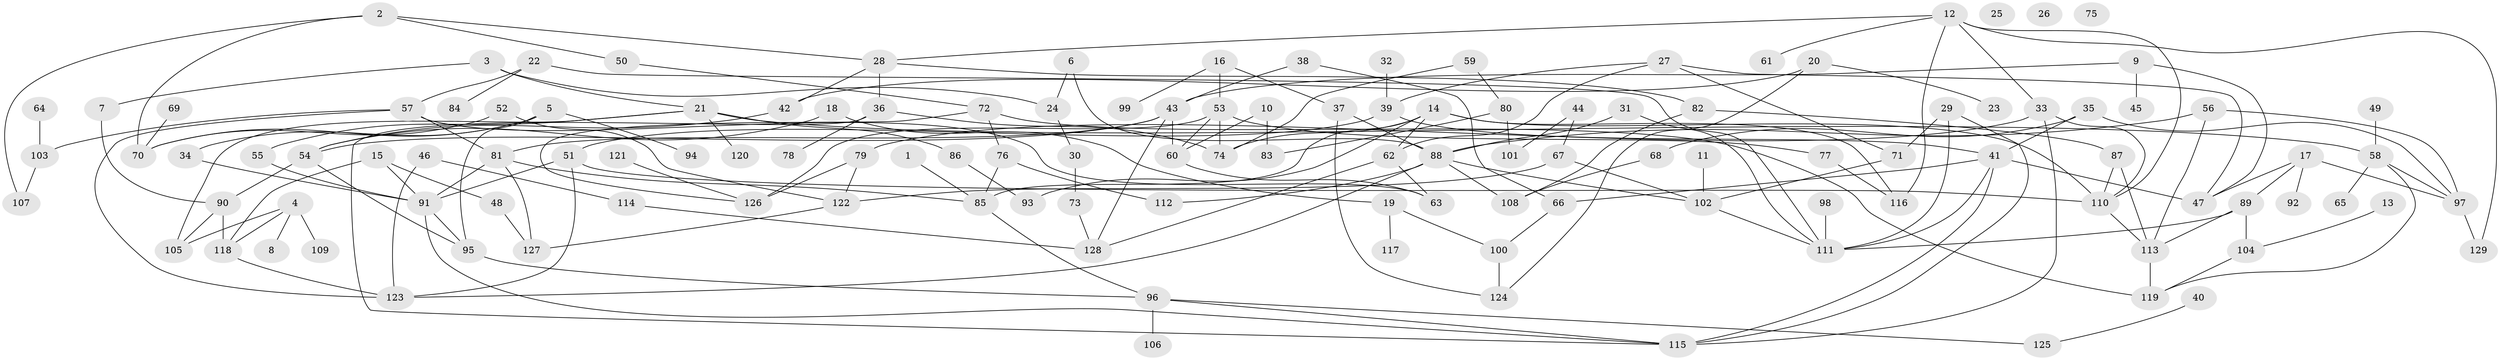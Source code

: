 // Generated by graph-tools (version 1.1) at 2025/00/03/09/25 03:00:44]
// undirected, 129 vertices, 192 edges
graph export_dot {
graph [start="1"]
  node [color=gray90,style=filled];
  1;
  2;
  3;
  4;
  5;
  6;
  7;
  8;
  9;
  10;
  11;
  12;
  13;
  14;
  15;
  16;
  17;
  18;
  19;
  20;
  21;
  22;
  23;
  24;
  25;
  26;
  27;
  28;
  29;
  30;
  31;
  32;
  33;
  34;
  35;
  36;
  37;
  38;
  39;
  40;
  41;
  42;
  43;
  44;
  45;
  46;
  47;
  48;
  49;
  50;
  51;
  52;
  53;
  54;
  55;
  56;
  57;
  58;
  59;
  60;
  61;
  62;
  63;
  64;
  65;
  66;
  67;
  68;
  69;
  70;
  71;
  72;
  73;
  74;
  75;
  76;
  77;
  78;
  79;
  80;
  81;
  82;
  83;
  84;
  85;
  86;
  87;
  88;
  89;
  90;
  91;
  92;
  93;
  94;
  95;
  96;
  97;
  98;
  99;
  100;
  101;
  102;
  103;
  104;
  105;
  106;
  107;
  108;
  109;
  110;
  111;
  112;
  113;
  114;
  115;
  116;
  117;
  118;
  119;
  120;
  121;
  122;
  123;
  124;
  125;
  126;
  127;
  128;
  129;
  1 -- 85;
  2 -- 28;
  2 -- 50;
  2 -- 70;
  2 -- 107;
  3 -- 7;
  3 -- 21;
  3 -- 24;
  4 -- 8;
  4 -- 105;
  4 -- 109;
  4 -- 118;
  5 -- 34;
  5 -- 70;
  5 -- 94;
  5 -- 95;
  6 -- 24;
  6 -- 88;
  7 -- 90;
  9 -- 43;
  9 -- 45;
  9 -- 47;
  10 -- 60;
  10 -- 83;
  11 -- 102;
  12 -- 28;
  12 -- 33;
  12 -- 61;
  12 -- 110;
  12 -- 116;
  12 -- 129;
  13 -- 104;
  14 -- 62;
  14 -- 74;
  14 -- 85;
  14 -- 93;
  14 -- 110;
  14 -- 116;
  15 -- 48;
  15 -- 91;
  15 -- 118;
  16 -- 37;
  16 -- 53;
  16 -- 99;
  17 -- 47;
  17 -- 89;
  17 -- 92;
  17 -- 97;
  18 -- 19;
  18 -- 54;
  19 -- 100;
  19 -- 117;
  20 -- 23;
  20 -- 42;
  20 -- 124;
  21 -- 55;
  21 -- 58;
  21 -- 86;
  21 -- 105;
  21 -- 120;
  22 -- 57;
  22 -- 84;
  22 -- 111;
  24 -- 30;
  27 -- 39;
  27 -- 47;
  27 -- 62;
  27 -- 71;
  28 -- 36;
  28 -- 42;
  28 -- 82;
  29 -- 71;
  29 -- 111;
  29 -- 115;
  30 -- 73;
  31 -- 88;
  31 -- 111;
  32 -- 39;
  33 -- 79;
  33 -- 110;
  33 -- 115;
  34 -- 91;
  35 -- 41;
  35 -- 68;
  35 -- 97;
  36 -- 74;
  36 -- 78;
  36 -- 115;
  37 -- 88;
  37 -- 124;
  38 -- 43;
  38 -- 66;
  39 -- 41;
  39 -- 51;
  40 -- 125;
  41 -- 47;
  41 -- 66;
  41 -- 111;
  41 -- 115;
  42 -- 54;
  43 -- 54;
  43 -- 60;
  43 -- 81;
  43 -- 128;
  44 -- 67;
  44 -- 101;
  46 -- 114;
  46 -- 123;
  48 -- 127;
  49 -- 58;
  50 -- 72;
  51 -- 91;
  51 -- 110;
  51 -- 123;
  52 -- 70;
  52 -- 122;
  53 -- 60;
  53 -- 74;
  53 -- 77;
  53 -- 126;
  54 -- 90;
  54 -- 95;
  55 -- 91;
  56 -- 88;
  56 -- 97;
  56 -- 113;
  57 -- 63;
  57 -- 81;
  57 -- 103;
  57 -- 123;
  58 -- 65;
  58 -- 97;
  58 -- 119;
  59 -- 74;
  59 -- 80;
  60 -- 63;
  62 -- 63;
  62 -- 128;
  64 -- 103;
  66 -- 100;
  67 -- 102;
  67 -- 122;
  68 -- 108;
  69 -- 70;
  71 -- 102;
  72 -- 76;
  72 -- 119;
  72 -- 126;
  73 -- 128;
  76 -- 85;
  76 -- 112;
  77 -- 116;
  79 -- 122;
  79 -- 126;
  80 -- 83;
  80 -- 101;
  81 -- 85;
  81 -- 91;
  81 -- 127;
  82 -- 87;
  82 -- 108;
  85 -- 96;
  86 -- 93;
  87 -- 110;
  87 -- 113;
  88 -- 102;
  88 -- 108;
  88 -- 112;
  88 -- 123;
  89 -- 104;
  89 -- 111;
  89 -- 113;
  90 -- 105;
  90 -- 118;
  91 -- 95;
  91 -- 115;
  95 -- 96;
  96 -- 106;
  96 -- 115;
  96 -- 125;
  97 -- 129;
  98 -- 111;
  100 -- 124;
  102 -- 111;
  103 -- 107;
  104 -- 119;
  110 -- 113;
  113 -- 119;
  114 -- 128;
  118 -- 123;
  121 -- 126;
  122 -- 127;
}
